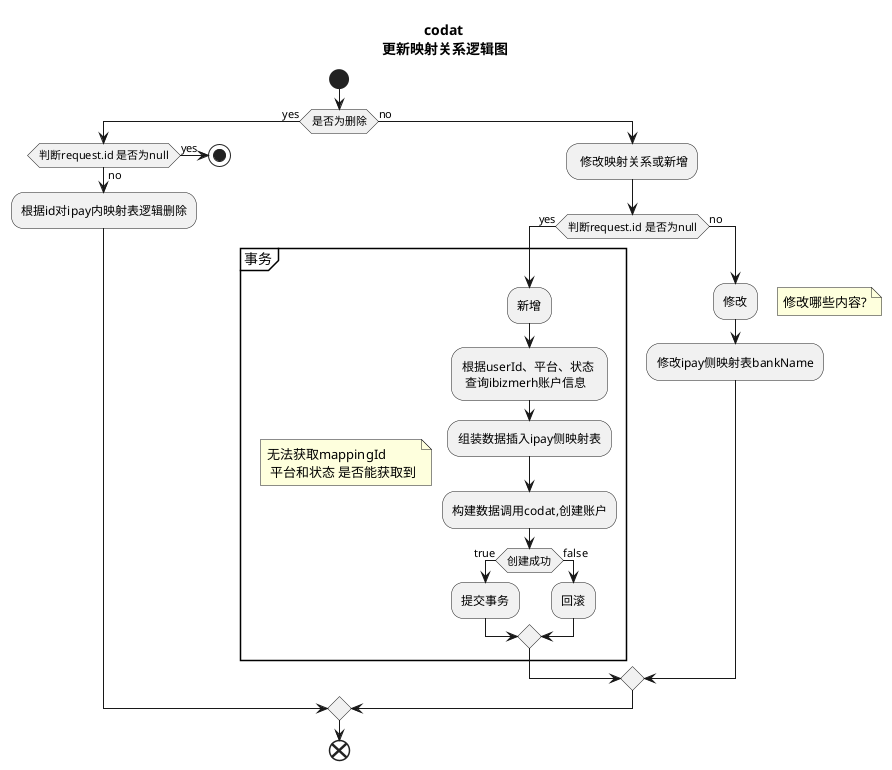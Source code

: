 @startuml
title  codat \n更新映射关系逻辑图
start
if (是否为删除) then (yes)

    if(判断request.id 是否为null) then (yes);
    stop
    else(no)
    :根据id对ipay内映射表逻辑删除;

    endif

else (no)
: 修改映射关系或新增;
    if (判断request.id 是否为null) then (yes)

    partition 事务 {
    floating note: 无法获取mappingId \n 平台和状态 是否能获取到

    :新增;
    :根据userId、平台、状态 \n 查询ibizmerh账户信息;
    :组装数据插入ipay侧映射表;
    :构建数据调用codat,创建账户;
        if(创建成功) then(true)
        :提交事务;
        else(false)
        :回滚;
        endif

   }
    else(no)
    'space label only for alignment /'对齐'/
    label sp_lab0

    :修改;
    floating note right: 修改哪些内容?
    :修改ipay侧映射表bankName;
    endif

endif
end
@enduml
